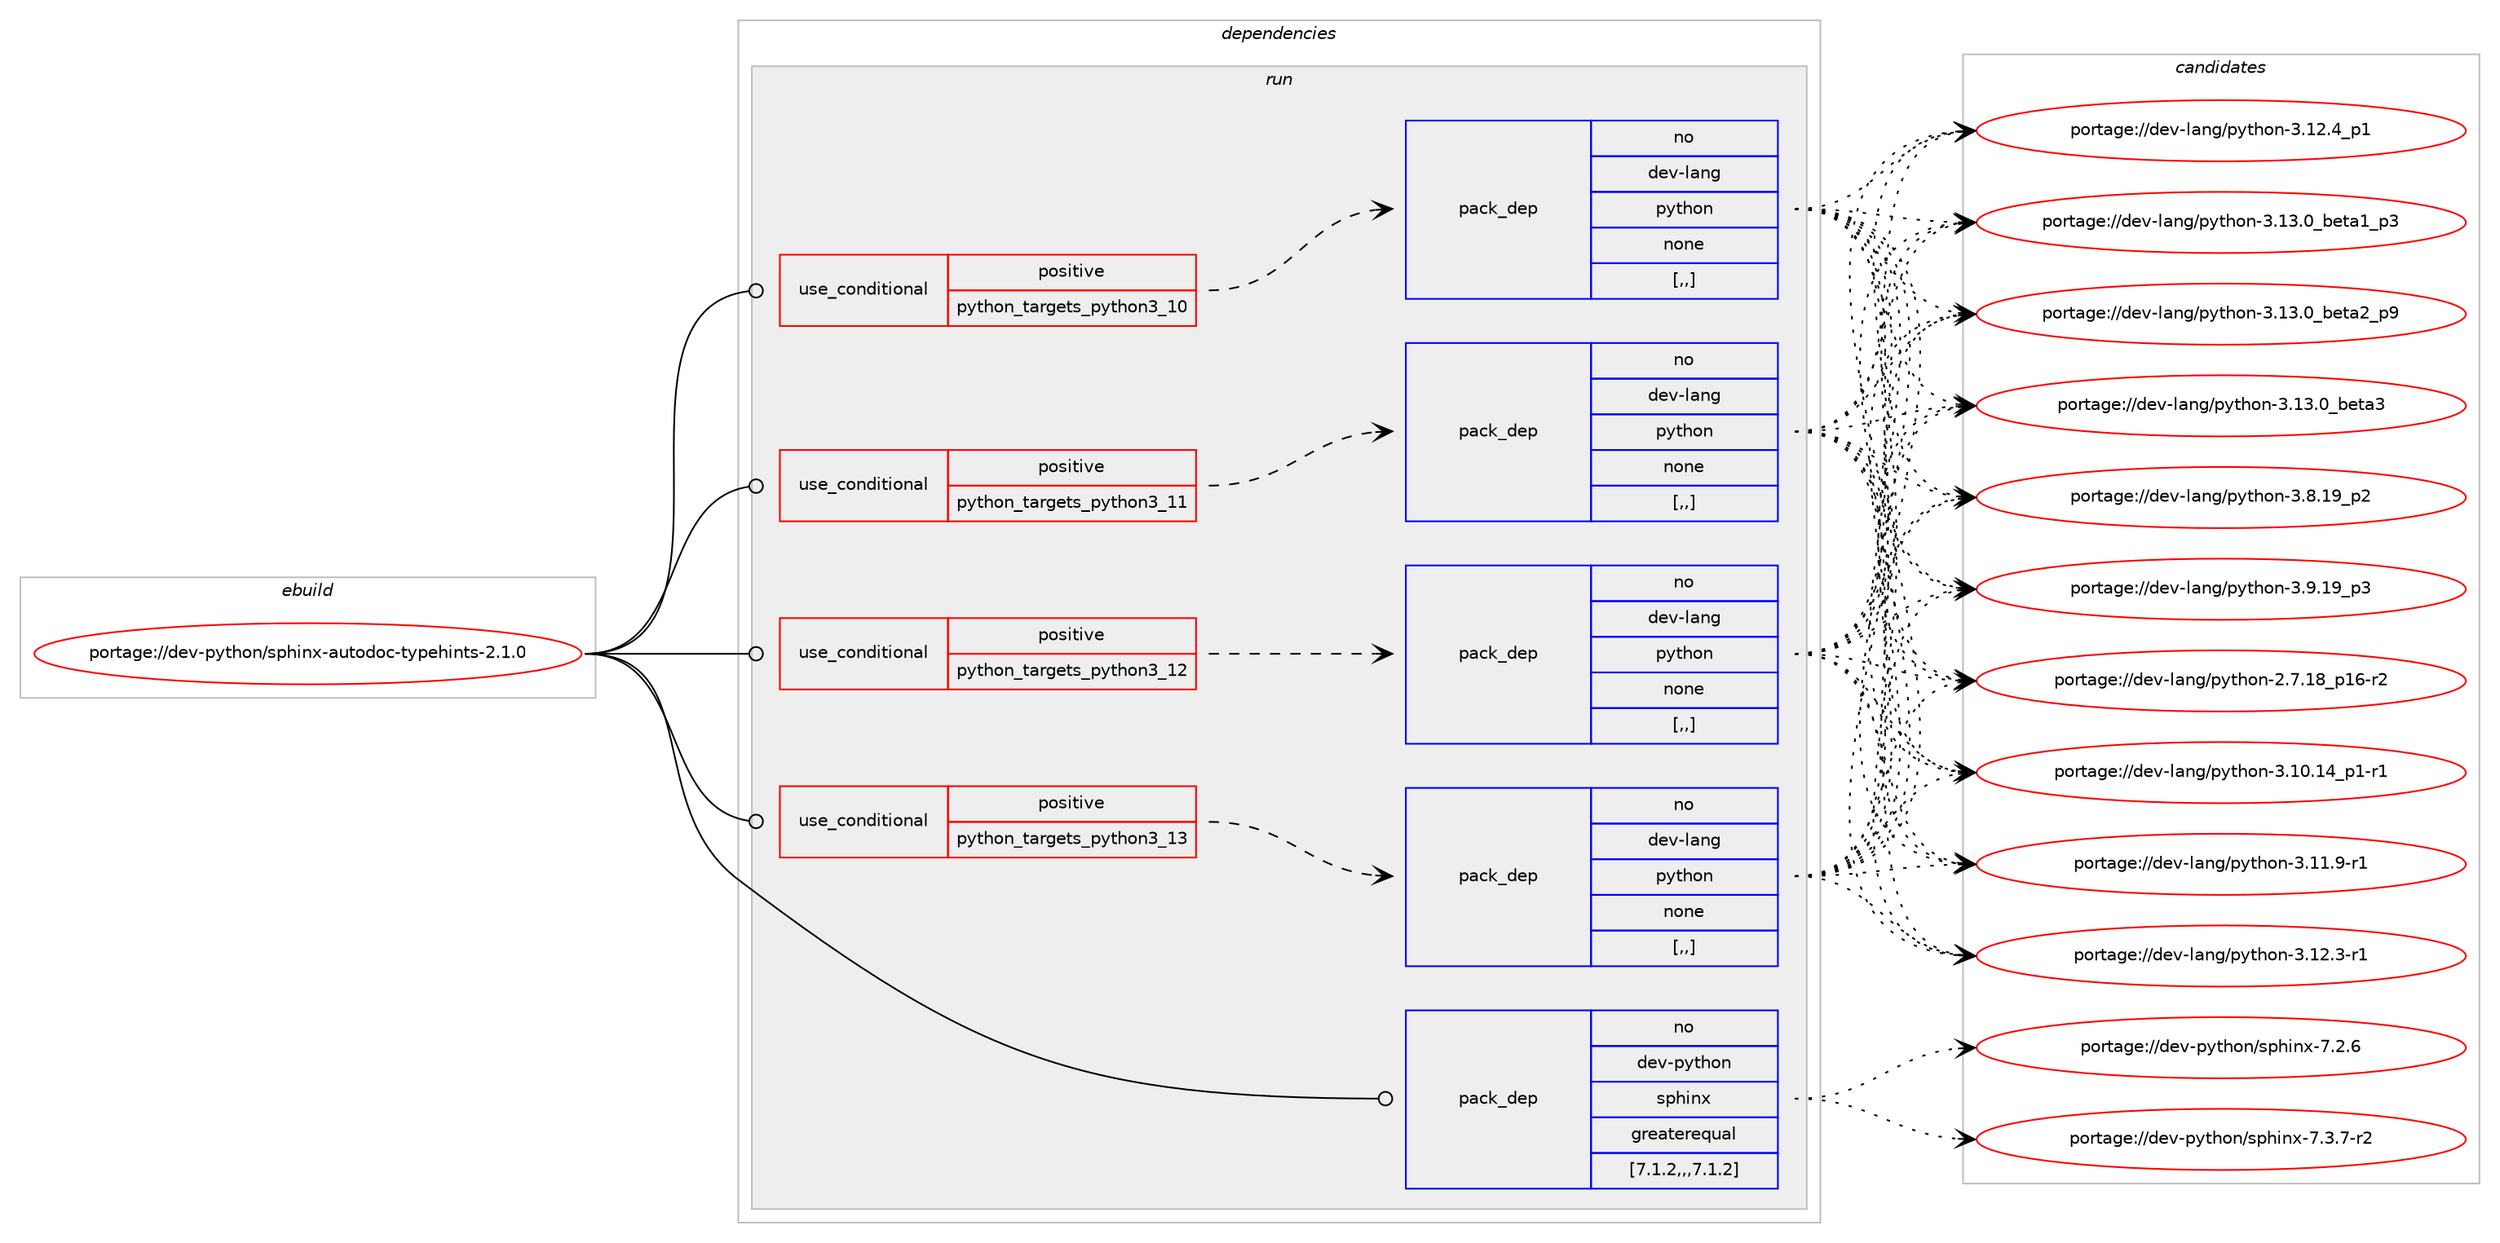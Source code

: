 digraph prolog {

# *************
# Graph options
# *************

newrank=true;
concentrate=true;
compound=true;
graph [rankdir=LR,fontname=Helvetica,fontsize=10,ranksep=1.5];#, ranksep=2.5, nodesep=0.2];
edge  [arrowhead=vee];
node  [fontname=Helvetica,fontsize=10];

# **********
# The ebuild
# **********

subgraph cluster_leftcol {
color=gray;
rank=same;
label=<<i>ebuild</i>>;
id [label="portage://dev-python/sphinx-autodoc-typehints-2.1.0", color=red, width=4, href="../dev-python/sphinx-autodoc-typehints-2.1.0.svg"];
}

# ****************
# The dependencies
# ****************

subgraph cluster_midcol {
color=gray;
label=<<i>dependencies</i>>;
subgraph cluster_compile {
fillcolor="#eeeeee";
style=filled;
label=<<i>compile</i>>;
}
subgraph cluster_compileandrun {
fillcolor="#eeeeee";
style=filled;
label=<<i>compile and run</i>>;
}
subgraph cluster_run {
fillcolor="#eeeeee";
style=filled;
label=<<i>run</i>>;
subgraph cond38504 {
dependency159757 [label=<<TABLE BORDER="0" CELLBORDER="1" CELLSPACING="0" CELLPADDING="4"><TR><TD ROWSPAN="3" CELLPADDING="10">use_conditional</TD></TR><TR><TD>positive</TD></TR><TR><TD>python_targets_python3_10</TD></TR></TABLE>>, shape=none, color=red];
subgraph pack120015 {
dependency159758 [label=<<TABLE BORDER="0" CELLBORDER="1" CELLSPACING="0" CELLPADDING="4" WIDTH="220"><TR><TD ROWSPAN="6" CELLPADDING="30">pack_dep</TD></TR><TR><TD WIDTH="110">no</TD></TR><TR><TD>dev-lang</TD></TR><TR><TD>python</TD></TR><TR><TD>none</TD></TR><TR><TD>[,,]</TD></TR></TABLE>>, shape=none, color=blue];
}
dependency159757:e -> dependency159758:w [weight=20,style="dashed",arrowhead="vee"];
}
id:e -> dependency159757:w [weight=20,style="solid",arrowhead="odot"];
subgraph cond38505 {
dependency159759 [label=<<TABLE BORDER="0" CELLBORDER="1" CELLSPACING="0" CELLPADDING="4"><TR><TD ROWSPAN="3" CELLPADDING="10">use_conditional</TD></TR><TR><TD>positive</TD></TR><TR><TD>python_targets_python3_11</TD></TR></TABLE>>, shape=none, color=red];
subgraph pack120016 {
dependency159760 [label=<<TABLE BORDER="0" CELLBORDER="1" CELLSPACING="0" CELLPADDING="4" WIDTH="220"><TR><TD ROWSPAN="6" CELLPADDING="30">pack_dep</TD></TR><TR><TD WIDTH="110">no</TD></TR><TR><TD>dev-lang</TD></TR><TR><TD>python</TD></TR><TR><TD>none</TD></TR><TR><TD>[,,]</TD></TR></TABLE>>, shape=none, color=blue];
}
dependency159759:e -> dependency159760:w [weight=20,style="dashed",arrowhead="vee"];
}
id:e -> dependency159759:w [weight=20,style="solid",arrowhead="odot"];
subgraph cond38506 {
dependency159761 [label=<<TABLE BORDER="0" CELLBORDER="1" CELLSPACING="0" CELLPADDING="4"><TR><TD ROWSPAN="3" CELLPADDING="10">use_conditional</TD></TR><TR><TD>positive</TD></TR><TR><TD>python_targets_python3_12</TD></TR></TABLE>>, shape=none, color=red];
subgraph pack120017 {
dependency159762 [label=<<TABLE BORDER="0" CELLBORDER="1" CELLSPACING="0" CELLPADDING="4" WIDTH="220"><TR><TD ROWSPAN="6" CELLPADDING="30">pack_dep</TD></TR><TR><TD WIDTH="110">no</TD></TR><TR><TD>dev-lang</TD></TR><TR><TD>python</TD></TR><TR><TD>none</TD></TR><TR><TD>[,,]</TD></TR></TABLE>>, shape=none, color=blue];
}
dependency159761:e -> dependency159762:w [weight=20,style="dashed",arrowhead="vee"];
}
id:e -> dependency159761:w [weight=20,style="solid",arrowhead="odot"];
subgraph cond38507 {
dependency159763 [label=<<TABLE BORDER="0" CELLBORDER="1" CELLSPACING="0" CELLPADDING="4"><TR><TD ROWSPAN="3" CELLPADDING="10">use_conditional</TD></TR><TR><TD>positive</TD></TR><TR><TD>python_targets_python3_13</TD></TR></TABLE>>, shape=none, color=red];
subgraph pack120018 {
dependency159764 [label=<<TABLE BORDER="0" CELLBORDER="1" CELLSPACING="0" CELLPADDING="4" WIDTH="220"><TR><TD ROWSPAN="6" CELLPADDING="30">pack_dep</TD></TR><TR><TD WIDTH="110">no</TD></TR><TR><TD>dev-lang</TD></TR><TR><TD>python</TD></TR><TR><TD>none</TD></TR><TR><TD>[,,]</TD></TR></TABLE>>, shape=none, color=blue];
}
dependency159763:e -> dependency159764:w [weight=20,style="dashed",arrowhead="vee"];
}
id:e -> dependency159763:w [weight=20,style="solid",arrowhead="odot"];
subgraph pack120019 {
dependency159765 [label=<<TABLE BORDER="0" CELLBORDER="1" CELLSPACING="0" CELLPADDING="4" WIDTH="220"><TR><TD ROWSPAN="6" CELLPADDING="30">pack_dep</TD></TR><TR><TD WIDTH="110">no</TD></TR><TR><TD>dev-python</TD></TR><TR><TD>sphinx</TD></TR><TR><TD>greaterequal</TD></TR><TR><TD>[7.1.2,,,7.1.2]</TD></TR></TABLE>>, shape=none, color=blue];
}
id:e -> dependency159765:w [weight=20,style="solid",arrowhead="odot"];
}
}

# **************
# The candidates
# **************

subgraph cluster_choices {
rank=same;
color=gray;
label=<<i>candidates</i>>;

subgraph choice120015 {
color=black;
nodesep=1;
choice100101118451089711010347112121116104111110455046554649569511249544511450 [label="portage://dev-lang/python-2.7.18_p16-r2", color=red, width=4,href="../dev-lang/python-2.7.18_p16-r2.svg"];
choice100101118451089711010347112121116104111110455146494846495295112494511449 [label="portage://dev-lang/python-3.10.14_p1-r1", color=red, width=4,href="../dev-lang/python-3.10.14_p1-r1.svg"];
choice100101118451089711010347112121116104111110455146494946574511449 [label="portage://dev-lang/python-3.11.9-r1", color=red, width=4,href="../dev-lang/python-3.11.9-r1.svg"];
choice100101118451089711010347112121116104111110455146495046514511449 [label="portage://dev-lang/python-3.12.3-r1", color=red, width=4,href="../dev-lang/python-3.12.3-r1.svg"];
choice100101118451089711010347112121116104111110455146495046529511249 [label="portage://dev-lang/python-3.12.4_p1", color=red, width=4,href="../dev-lang/python-3.12.4_p1.svg"];
choice10010111845108971101034711212111610411111045514649514648959810111697499511251 [label="portage://dev-lang/python-3.13.0_beta1_p3", color=red, width=4,href="../dev-lang/python-3.13.0_beta1_p3.svg"];
choice10010111845108971101034711212111610411111045514649514648959810111697509511257 [label="portage://dev-lang/python-3.13.0_beta2_p9", color=red, width=4,href="../dev-lang/python-3.13.0_beta2_p9.svg"];
choice1001011184510897110103471121211161041111104551464951464895981011169751 [label="portage://dev-lang/python-3.13.0_beta3", color=red, width=4,href="../dev-lang/python-3.13.0_beta3.svg"];
choice100101118451089711010347112121116104111110455146564649579511250 [label="portage://dev-lang/python-3.8.19_p2", color=red, width=4,href="../dev-lang/python-3.8.19_p2.svg"];
choice100101118451089711010347112121116104111110455146574649579511251 [label="portage://dev-lang/python-3.9.19_p3", color=red, width=4,href="../dev-lang/python-3.9.19_p3.svg"];
dependency159758:e -> choice100101118451089711010347112121116104111110455046554649569511249544511450:w [style=dotted,weight="100"];
dependency159758:e -> choice100101118451089711010347112121116104111110455146494846495295112494511449:w [style=dotted,weight="100"];
dependency159758:e -> choice100101118451089711010347112121116104111110455146494946574511449:w [style=dotted,weight="100"];
dependency159758:e -> choice100101118451089711010347112121116104111110455146495046514511449:w [style=dotted,weight="100"];
dependency159758:e -> choice100101118451089711010347112121116104111110455146495046529511249:w [style=dotted,weight="100"];
dependency159758:e -> choice10010111845108971101034711212111610411111045514649514648959810111697499511251:w [style=dotted,weight="100"];
dependency159758:e -> choice10010111845108971101034711212111610411111045514649514648959810111697509511257:w [style=dotted,weight="100"];
dependency159758:e -> choice1001011184510897110103471121211161041111104551464951464895981011169751:w [style=dotted,weight="100"];
dependency159758:e -> choice100101118451089711010347112121116104111110455146564649579511250:w [style=dotted,weight="100"];
dependency159758:e -> choice100101118451089711010347112121116104111110455146574649579511251:w [style=dotted,weight="100"];
}
subgraph choice120016 {
color=black;
nodesep=1;
choice100101118451089711010347112121116104111110455046554649569511249544511450 [label="portage://dev-lang/python-2.7.18_p16-r2", color=red, width=4,href="../dev-lang/python-2.7.18_p16-r2.svg"];
choice100101118451089711010347112121116104111110455146494846495295112494511449 [label="portage://dev-lang/python-3.10.14_p1-r1", color=red, width=4,href="../dev-lang/python-3.10.14_p1-r1.svg"];
choice100101118451089711010347112121116104111110455146494946574511449 [label="portage://dev-lang/python-3.11.9-r1", color=red, width=4,href="../dev-lang/python-3.11.9-r1.svg"];
choice100101118451089711010347112121116104111110455146495046514511449 [label="portage://dev-lang/python-3.12.3-r1", color=red, width=4,href="../dev-lang/python-3.12.3-r1.svg"];
choice100101118451089711010347112121116104111110455146495046529511249 [label="portage://dev-lang/python-3.12.4_p1", color=red, width=4,href="../dev-lang/python-3.12.4_p1.svg"];
choice10010111845108971101034711212111610411111045514649514648959810111697499511251 [label="portage://dev-lang/python-3.13.0_beta1_p3", color=red, width=4,href="../dev-lang/python-3.13.0_beta1_p3.svg"];
choice10010111845108971101034711212111610411111045514649514648959810111697509511257 [label="portage://dev-lang/python-3.13.0_beta2_p9", color=red, width=4,href="../dev-lang/python-3.13.0_beta2_p9.svg"];
choice1001011184510897110103471121211161041111104551464951464895981011169751 [label="portage://dev-lang/python-3.13.0_beta3", color=red, width=4,href="../dev-lang/python-3.13.0_beta3.svg"];
choice100101118451089711010347112121116104111110455146564649579511250 [label="portage://dev-lang/python-3.8.19_p2", color=red, width=4,href="../dev-lang/python-3.8.19_p2.svg"];
choice100101118451089711010347112121116104111110455146574649579511251 [label="portage://dev-lang/python-3.9.19_p3", color=red, width=4,href="../dev-lang/python-3.9.19_p3.svg"];
dependency159760:e -> choice100101118451089711010347112121116104111110455046554649569511249544511450:w [style=dotted,weight="100"];
dependency159760:e -> choice100101118451089711010347112121116104111110455146494846495295112494511449:w [style=dotted,weight="100"];
dependency159760:e -> choice100101118451089711010347112121116104111110455146494946574511449:w [style=dotted,weight="100"];
dependency159760:e -> choice100101118451089711010347112121116104111110455146495046514511449:w [style=dotted,weight="100"];
dependency159760:e -> choice100101118451089711010347112121116104111110455146495046529511249:w [style=dotted,weight="100"];
dependency159760:e -> choice10010111845108971101034711212111610411111045514649514648959810111697499511251:w [style=dotted,weight="100"];
dependency159760:e -> choice10010111845108971101034711212111610411111045514649514648959810111697509511257:w [style=dotted,weight="100"];
dependency159760:e -> choice1001011184510897110103471121211161041111104551464951464895981011169751:w [style=dotted,weight="100"];
dependency159760:e -> choice100101118451089711010347112121116104111110455146564649579511250:w [style=dotted,weight="100"];
dependency159760:e -> choice100101118451089711010347112121116104111110455146574649579511251:w [style=dotted,weight="100"];
}
subgraph choice120017 {
color=black;
nodesep=1;
choice100101118451089711010347112121116104111110455046554649569511249544511450 [label="portage://dev-lang/python-2.7.18_p16-r2", color=red, width=4,href="../dev-lang/python-2.7.18_p16-r2.svg"];
choice100101118451089711010347112121116104111110455146494846495295112494511449 [label="portage://dev-lang/python-3.10.14_p1-r1", color=red, width=4,href="../dev-lang/python-3.10.14_p1-r1.svg"];
choice100101118451089711010347112121116104111110455146494946574511449 [label="portage://dev-lang/python-3.11.9-r1", color=red, width=4,href="../dev-lang/python-3.11.9-r1.svg"];
choice100101118451089711010347112121116104111110455146495046514511449 [label="portage://dev-lang/python-3.12.3-r1", color=red, width=4,href="../dev-lang/python-3.12.3-r1.svg"];
choice100101118451089711010347112121116104111110455146495046529511249 [label="portage://dev-lang/python-3.12.4_p1", color=red, width=4,href="../dev-lang/python-3.12.4_p1.svg"];
choice10010111845108971101034711212111610411111045514649514648959810111697499511251 [label="portage://dev-lang/python-3.13.0_beta1_p3", color=red, width=4,href="../dev-lang/python-3.13.0_beta1_p3.svg"];
choice10010111845108971101034711212111610411111045514649514648959810111697509511257 [label="portage://dev-lang/python-3.13.0_beta2_p9", color=red, width=4,href="../dev-lang/python-3.13.0_beta2_p9.svg"];
choice1001011184510897110103471121211161041111104551464951464895981011169751 [label="portage://dev-lang/python-3.13.0_beta3", color=red, width=4,href="../dev-lang/python-3.13.0_beta3.svg"];
choice100101118451089711010347112121116104111110455146564649579511250 [label="portage://dev-lang/python-3.8.19_p2", color=red, width=4,href="../dev-lang/python-3.8.19_p2.svg"];
choice100101118451089711010347112121116104111110455146574649579511251 [label="portage://dev-lang/python-3.9.19_p3", color=red, width=4,href="../dev-lang/python-3.9.19_p3.svg"];
dependency159762:e -> choice100101118451089711010347112121116104111110455046554649569511249544511450:w [style=dotted,weight="100"];
dependency159762:e -> choice100101118451089711010347112121116104111110455146494846495295112494511449:w [style=dotted,weight="100"];
dependency159762:e -> choice100101118451089711010347112121116104111110455146494946574511449:w [style=dotted,weight="100"];
dependency159762:e -> choice100101118451089711010347112121116104111110455146495046514511449:w [style=dotted,weight="100"];
dependency159762:e -> choice100101118451089711010347112121116104111110455146495046529511249:w [style=dotted,weight="100"];
dependency159762:e -> choice10010111845108971101034711212111610411111045514649514648959810111697499511251:w [style=dotted,weight="100"];
dependency159762:e -> choice10010111845108971101034711212111610411111045514649514648959810111697509511257:w [style=dotted,weight="100"];
dependency159762:e -> choice1001011184510897110103471121211161041111104551464951464895981011169751:w [style=dotted,weight="100"];
dependency159762:e -> choice100101118451089711010347112121116104111110455146564649579511250:w [style=dotted,weight="100"];
dependency159762:e -> choice100101118451089711010347112121116104111110455146574649579511251:w [style=dotted,weight="100"];
}
subgraph choice120018 {
color=black;
nodesep=1;
choice100101118451089711010347112121116104111110455046554649569511249544511450 [label="portage://dev-lang/python-2.7.18_p16-r2", color=red, width=4,href="../dev-lang/python-2.7.18_p16-r2.svg"];
choice100101118451089711010347112121116104111110455146494846495295112494511449 [label="portage://dev-lang/python-3.10.14_p1-r1", color=red, width=4,href="../dev-lang/python-3.10.14_p1-r1.svg"];
choice100101118451089711010347112121116104111110455146494946574511449 [label="portage://dev-lang/python-3.11.9-r1", color=red, width=4,href="../dev-lang/python-3.11.9-r1.svg"];
choice100101118451089711010347112121116104111110455146495046514511449 [label="portage://dev-lang/python-3.12.3-r1", color=red, width=4,href="../dev-lang/python-3.12.3-r1.svg"];
choice100101118451089711010347112121116104111110455146495046529511249 [label="portage://dev-lang/python-3.12.4_p1", color=red, width=4,href="../dev-lang/python-3.12.4_p1.svg"];
choice10010111845108971101034711212111610411111045514649514648959810111697499511251 [label="portage://dev-lang/python-3.13.0_beta1_p3", color=red, width=4,href="../dev-lang/python-3.13.0_beta1_p3.svg"];
choice10010111845108971101034711212111610411111045514649514648959810111697509511257 [label="portage://dev-lang/python-3.13.0_beta2_p9", color=red, width=4,href="../dev-lang/python-3.13.0_beta2_p9.svg"];
choice1001011184510897110103471121211161041111104551464951464895981011169751 [label="portage://dev-lang/python-3.13.0_beta3", color=red, width=4,href="../dev-lang/python-3.13.0_beta3.svg"];
choice100101118451089711010347112121116104111110455146564649579511250 [label="portage://dev-lang/python-3.8.19_p2", color=red, width=4,href="../dev-lang/python-3.8.19_p2.svg"];
choice100101118451089711010347112121116104111110455146574649579511251 [label="portage://dev-lang/python-3.9.19_p3", color=red, width=4,href="../dev-lang/python-3.9.19_p3.svg"];
dependency159764:e -> choice100101118451089711010347112121116104111110455046554649569511249544511450:w [style=dotted,weight="100"];
dependency159764:e -> choice100101118451089711010347112121116104111110455146494846495295112494511449:w [style=dotted,weight="100"];
dependency159764:e -> choice100101118451089711010347112121116104111110455146494946574511449:w [style=dotted,weight="100"];
dependency159764:e -> choice100101118451089711010347112121116104111110455146495046514511449:w [style=dotted,weight="100"];
dependency159764:e -> choice100101118451089711010347112121116104111110455146495046529511249:w [style=dotted,weight="100"];
dependency159764:e -> choice10010111845108971101034711212111610411111045514649514648959810111697499511251:w [style=dotted,weight="100"];
dependency159764:e -> choice10010111845108971101034711212111610411111045514649514648959810111697509511257:w [style=dotted,weight="100"];
dependency159764:e -> choice1001011184510897110103471121211161041111104551464951464895981011169751:w [style=dotted,weight="100"];
dependency159764:e -> choice100101118451089711010347112121116104111110455146564649579511250:w [style=dotted,weight="100"];
dependency159764:e -> choice100101118451089711010347112121116104111110455146574649579511251:w [style=dotted,weight="100"];
}
subgraph choice120019 {
color=black;
nodesep=1;
choice1001011184511212111610411111047115112104105110120455546504654 [label="portage://dev-python/sphinx-7.2.6", color=red, width=4,href="../dev-python/sphinx-7.2.6.svg"];
choice10010111845112121116104111110471151121041051101204555465146554511450 [label="portage://dev-python/sphinx-7.3.7-r2", color=red, width=4,href="../dev-python/sphinx-7.3.7-r2.svg"];
dependency159765:e -> choice1001011184511212111610411111047115112104105110120455546504654:w [style=dotted,weight="100"];
dependency159765:e -> choice10010111845112121116104111110471151121041051101204555465146554511450:w [style=dotted,weight="100"];
}
}

}
